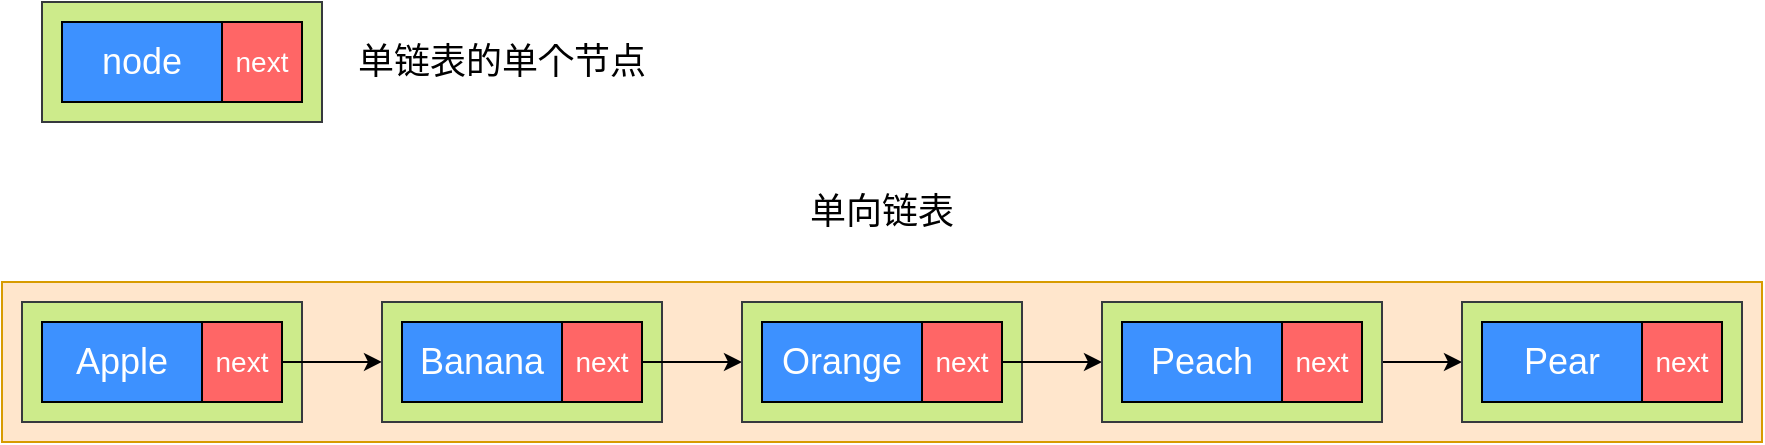 <mxfile>
    <diagram id="sGTh_HIut4q6rHhZAafT" name="Page-1">
        <mxGraphModel dx="1774" dy="1133" grid="1" gridSize="10" guides="1" tooltips="1" connect="1" arrows="1" fold="1" page="1" pageScale="1" pageWidth="1200" pageHeight="1920" math="0" shadow="0">
            <root>
                <mxCell id="0"/>
                <mxCell id="1" parent="0"/>
                <mxCell id="5" value="" style="rounded=0;whiteSpace=wrap;html=1;movable=1;resizable=1;rotatable=1;deletable=1;editable=1;locked=0;connectable=1;fillColor=#ffe6cc;strokeColor=#d79b00;" parent="1" vertex="1">
                    <mxGeometry x="40" y="240" width="880" height="80" as="geometry"/>
                </mxCell>
                <mxCell id="38" value="&lt;span style=&quot;font-size: 18px;&quot;&gt;单向链表&lt;/span&gt;" style="text;html=1;align=center;verticalAlign=middle;whiteSpace=wrap;rounded=0;" parent="1" vertex="1">
                    <mxGeometry x="425" y="190" width="110" height="30" as="geometry"/>
                </mxCell>
                <mxCell id="39" value="&lt;span style=&quot;font-size: 18px;&quot;&gt;单链表的单个节点&lt;/span&gt;" style="text;html=1;align=center;verticalAlign=middle;whiteSpace=wrap;rounded=0;" parent="1" vertex="1">
                    <mxGeometry x="210" y="115" width="160" height="30" as="geometry"/>
                </mxCell>
                <mxCell id="40" value="" style="rounded=0;whiteSpace=wrap;html=1;fillColor=#cdeb8b;strokeColor=#36393d;" parent="1" vertex="1">
                    <mxGeometry x="50" y="250" width="140" height="60" as="geometry"/>
                </mxCell>
                <mxCell id="7" value="&lt;font style=&quot;color: light-dark(rgb(255, 255, 255), rgb(237, 237, 237)); font-size: 18px;&quot;&gt;Apple&lt;/font&gt;" style="rounded=0;whiteSpace=wrap;html=1;fillColor=light-dark(#3d91ff, #ededed);" parent="1" vertex="1">
                    <mxGeometry x="60" y="260" width="80" height="40" as="geometry"/>
                </mxCell>
                <mxCell id="59" style="edgeStyle=none;html=1;exitX=1;exitY=0.5;exitDx=0;exitDy=0;" parent="1" source="8" edge="1">
                    <mxGeometry relative="1" as="geometry">
                        <mxPoint x="230" y="279.96" as="targetPoint"/>
                    </mxGeometry>
                </mxCell>
                <mxCell id="8" value="&lt;font style=&quot;color: light-dark(rgb(255, 255, 255), rgb(237, 237, 237)); font-size: 14px;&quot;&gt;next&lt;/font&gt;" style="rounded=0;whiteSpace=wrap;html=1;fillColor=#FF6666;" parent="1" vertex="1">
                    <mxGeometry x="140" y="260" width="40" height="40" as="geometry"/>
                </mxCell>
                <mxCell id="41" value="" style="rounded=0;whiteSpace=wrap;html=1;fillColor=#cdeb8b;strokeColor=#36393d;" parent="1" vertex="1">
                    <mxGeometry x="230" y="250" width="140" height="60" as="geometry"/>
                </mxCell>
                <mxCell id="53" style="edgeStyle=none;html=1;exitX=1;exitY=0.5;exitDx=0;exitDy=0;" parent="1" source="42" edge="1">
                    <mxGeometry relative="1" as="geometry">
                        <mxPoint x="410" y="280" as="targetPoint"/>
                    </mxGeometry>
                </mxCell>
                <mxCell id="42" value="&lt;font style=&quot;color: light-dark(rgb(255, 255, 255), rgb(237, 237, 237)); font-size: 14px;&quot;&gt;next&lt;/font&gt;" style="rounded=0;whiteSpace=wrap;html=1;fillColor=#FF6666;" parent="1" vertex="1">
                    <mxGeometry x="320" y="260" width="40" height="40" as="geometry"/>
                </mxCell>
                <mxCell id="43" value="&lt;font style=&quot;color: light-dark(rgb(255, 255, 255), rgb(237, 237, 237)); font-size: 18px;&quot;&gt;Banana&lt;/font&gt;" style="rounded=0;whiteSpace=wrap;html=1;fillColor=light-dark(#3d91ff, #ededed);" parent="1" vertex="1">
                    <mxGeometry x="240" y="260" width="80" height="40" as="geometry"/>
                </mxCell>
                <mxCell id="44" value="" style="rounded=0;whiteSpace=wrap;html=1;fillColor=#cdeb8b;strokeColor=#36393d;" parent="1" vertex="1">
                    <mxGeometry x="410" y="250" width="140" height="60" as="geometry"/>
                </mxCell>
                <mxCell id="54" style="edgeStyle=none;html=1;exitX=1;exitY=0.5;exitDx=0;exitDy=0;" parent="1" source="45" edge="1">
                    <mxGeometry relative="1" as="geometry">
                        <mxPoint x="590" y="280" as="targetPoint"/>
                    </mxGeometry>
                </mxCell>
                <mxCell id="45" value="&lt;font style=&quot;color: light-dark(rgb(255, 255, 255), rgb(237, 237, 237)); font-size: 14px;&quot;&gt;next&lt;/font&gt;" style="rounded=0;whiteSpace=wrap;html=1;fillColor=#FF6666;" parent="1" vertex="1">
                    <mxGeometry x="500" y="260" width="40" height="40" as="geometry"/>
                </mxCell>
                <mxCell id="46" value="&lt;font style=&quot;color: light-dark(rgb(255, 255, 255), rgb(237, 237, 237)); font-size: 18px;&quot;&gt;Orange&lt;/font&gt;" style="rounded=0;whiteSpace=wrap;html=1;fillColor=light-dark(#3d91ff, #ededed);" parent="1" vertex="1">
                    <mxGeometry x="420" y="260" width="80" height="40" as="geometry"/>
                </mxCell>
                <mxCell id="55" style="edgeStyle=none;html=1;exitX=1;exitY=0.5;exitDx=0;exitDy=0;" parent="1" source="47" edge="1">
                    <mxGeometry relative="1" as="geometry">
                        <mxPoint x="770" y="280" as="targetPoint"/>
                    </mxGeometry>
                </mxCell>
                <mxCell id="47" value="" style="rounded=0;whiteSpace=wrap;html=1;fillColor=#cdeb8b;strokeColor=#36393d;" parent="1" vertex="1">
                    <mxGeometry x="590" y="250" width="140" height="60" as="geometry"/>
                </mxCell>
                <mxCell id="48" value="&lt;font style=&quot;color: light-dark(rgb(255, 255, 255), rgb(237, 237, 237)); font-size: 14px;&quot;&gt;next&lt;/font&gt;" style="rounded=0;whiteSpace=wrap;html=1;fillColor=#FF6666;" parent="1" vertex="1">
                    <mxGeometry x="680" y="260" width="40" height="40" as="geometry"/>
                </mxCell>
                <mxCell id="49" value="&lt;font style=&quot;color: light-dark(rgb(255, 255, 255), rgb(237, 237, 237)); font-size: 18px;&quot;&gt;Peach&lt;/font&gt;" style="rounded=0;whiteSpace=wrap;html=1;fillColor=light-dark(#3d91ff, #ededed);" parent="1" vertex="1">
                    <mxGeometry x="600" y="260" width="80" height="40" as="geometry"/>
                </mxCell>
                <mxCell id="50" value="" style="rounded=0;whiteSpace=wrap;html=1;fillColor=#cdeb8b;strokeColor=#36393d;" parent="1" vertex="1">
                    <mxGeometry x="770" y="250" width="140" height="60" as="geometry"/>
                </mxCell>
                <mxCell id="51" value="&lt;font style=&quot;color: light-dark(rgb(255, 255, 255), rgb(237, 237, 237)); font-size: 14px;&quot;&gt;next&lt;/font&gt;" style="rounded=0;whiteSpace=wrap;html=1;fillColor=#FF6666;" parent="1" vertex="1">
                    <mxGeometry x="860" y="260" width="40" height="40" as="geometry"/>
                </mxCell>
                <mxCell id="52" value="&lt;font style=&quot;color: light-dark(rgb(255, 255, 255), rgb(237, 237, 237)); font-size: 18px;&quot;&gt;Pear&lt;/font&gt;" style="rounded=0;whiteSpace=wrap;html=1;fillColor=light-dark(#3d91ff, #ededed);" parent="1" vertex="1">
                    <mxGeometry x="780" y="260" width="80" height="40" as="geometry"/>
                </mxCell>
                <mxCell id="56" value="" style="rounded=0;whiteSpace=wrap;html=1;fillColor=#cdeb8b;strokeColor=#36393d;" parent="1" vertex="1">
                    <mxGeometry x="60" y="100" width="140" height="60" as="geometry"/>
                </mxCell>
                <mxCell id="57" value="&lt;font style=&quot;color: light-dark(rgb(255, 255, 255), rgb(237, 237, 237)); font-size: 18px;&quot;&gt;node&lt;/font&gt;" style="rounded=0;whiteSpace=wrap;html=1;fillColor=light-dark(#3d91ff, #ededed);" parent="1" vertex="1">
                    <mxGeometry x="70" y="110" width="80" height="40" as="geometry"/>
                </mxCell>
                <mxCell id="58" value="&lt;font style=&quot;color: light-dark(rgb(255, 255, 255), rgb(237, 237, 237)); font-size: 14px;&quot;&gt;next&lt;/font&gt;" style="rounded=0;whiteSpace=wrap;html=1;fillColor=#FF6666;" parent="1" vertex="1">
                    <mxGeometry x="150" y="110" width="40" height="40" as="geometry"/>
                </mxCell>
            </root>
        </mxGraphModel>
    </diagram>
</mxfile>